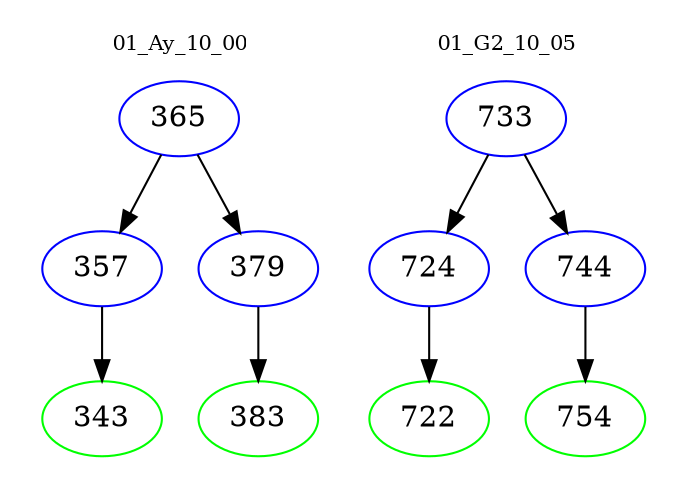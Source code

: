 digraph{
subgraph cluster_0 {
color = white
label = "01_Ay_10_00";
fontsize=10;
T0_365 [label="365", color="blue"]
T0_365 -> T0_357 [color="black"]
T0_357 [label="357", color="blue"]
T0_357 -> T0_343 [color="black"]
T0_343 [label="343", color="green"]
T0_365 -> T0_379 [color="black"]
T0_379 [label="379", color="blue"]
T0_379 -> T0_383 [color="black"]
T0_383 [label="383", color="green"]
}
subgraph cluster_1 {
color = white
label = "01_G2_10_05";
fontsize=10;
T1_733 [label="733", color="blue"]
T1_733 -> T1_724 [color="black"]
T1_724 [label="724", color="blue"]
T1_724 -> T1_722 [color="black"]
T1_722 [label="722", color="green"]
T1_733 -> T1_744 [color="black"]
T1_744 [label="744", color="blue"]
T1_744 -> T1_754 [color="black"]
T1_754 [label="754", color="green"]
}
}
